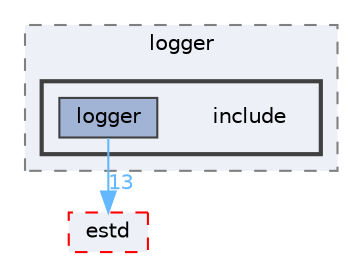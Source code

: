 digraph "include"
{
 // LATEX_PDF_SIZE
  bgcolor="transparent";
  edge [fontname=Helvetica,fontsize=10,labelfontname=Helvetica,labelfontsize=10];
  node [fontname=Helvetica,fontsize=10,shape=box,height=0.2,width=0.4];
  compound=true
  subgraph clusterdir_f65cdd71a98422d597f71eb457f8de22 {
    graph [ bgcolor="#edf0f7", pencolor="grey50", label="logger", fontname=Helvetica,fontsize=10 style="filled,dashed", URL="dir_f65cdd71a98422d597f71eb457f8de22.html",tooltip=""]
  subgraph clusterdir_6fc20e3936be9ebcc458724f42b5530d {
    graph [ bgcolor="#edf0f7", pencolor="grey25", label="", fontname=Helvetica,fontsize=10 style="filled,bold", URL="dir_6fc20e3936be9ebcc458724f42b5530d.html",tooltip=""]
    dir_6fc20e3936be9ebcc458724f42b5530d [shape=plaintext, label="include"];
  dir_c77894d43a0d891dd4db7745b0e5acd3 [label="logger", fillcolor="#a2b4d6", color="grey25", style="filled", URL="dir_c77894d43a0d891dd4db7745b0e5acd3.html",tooltip=""];
  }
  }
  dir_705ed472854f071e46e92f9933f4d565 [label="estd", fillcolor="#edf0f7", color="red", style="filled,dashed", URL="dir_705ed472854f071e46e92f9933f4d565.html",tooltip=""];
  dir_c77894d43a0d891dd4db7745b0e5acd3->dir_705ed472854f071e46e92f9933f4d565 [headlabel="13", labeldistance=1.5 headhref="dir_000140_000075.html" href="dir_000140_000075.html" color="steelblue1" fontcolor="steelblue1"];
}
